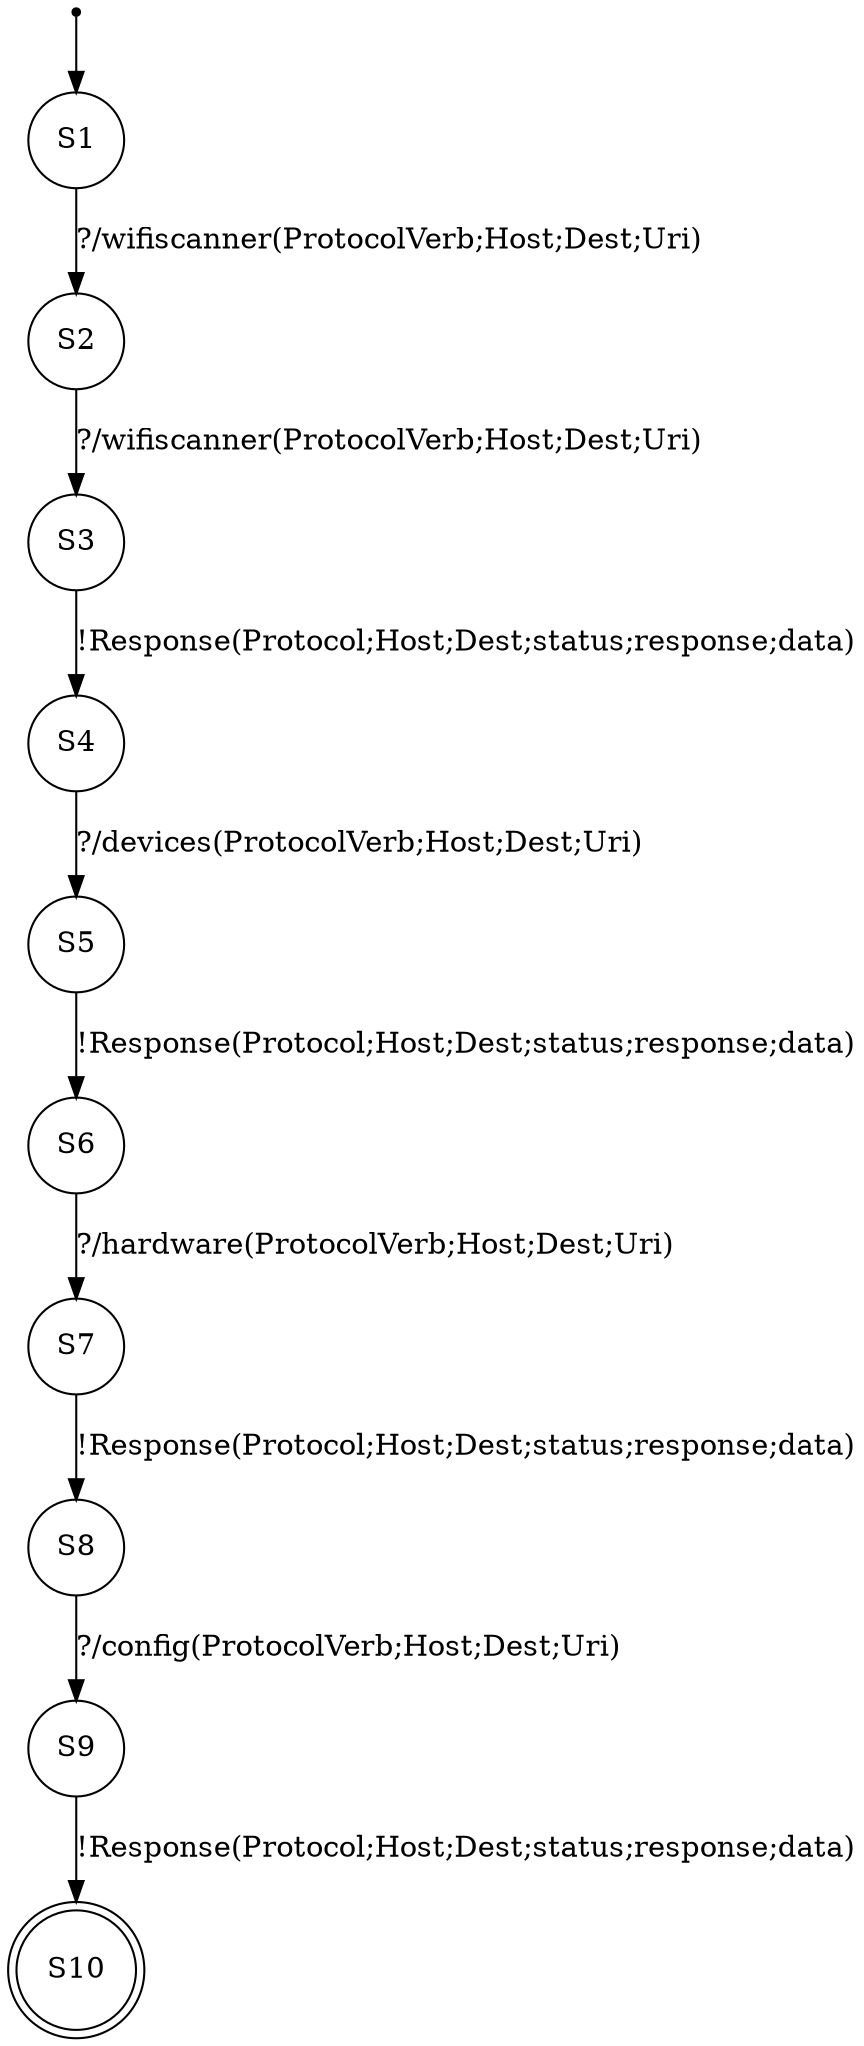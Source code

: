 digraph LTS {
S00[shape=point]
S1[label=S1,shape=circle];
S2[label=S2,shape=circle];
S3[label=S3,shape=circle];
S4[label=S4,shape=circle];
S5[label=S5,shape=circle];
S6[label=S6,shape=circle];
S7[label=S7,shape=circle];
S8[label=S8,shape=circle];
S9[label=S9,shape=circle];
S10[label=S10,shape=doublecircle];
S00 -> S1
S1 -> S2[label ="?/wifiscanner(ProtocolVerb;Host;Dest;Uri)"];
S2 -> S3[label ="?/wifiscanner(ProtocolVerb;Host;Dest;Uri)"];
S3 -> S4[label ="!Response(Protocol;Host;Dest;status;response;data)"];
S4 -> S5[label ="?/devices(ProtocolVerb;Host;Dest;Uri)"];
S5 -> S6[label ="!Response(Protocol;Host;Dest;status;response;data)"];
S6 -> S7[label ="?/hardware(ProtocolVerb;Host;Dest;Uri)"];
S7 -> S8[label ="!Response(Protocol;Host;Dest;status;response;data)"];
S8 -> S9[label ="?/config(ProtocolVerb;Host;Dest;Uri)"];
S9 -> S10[label ="!Response(Protocol;Host;Dest;status;response;data)"];
}
